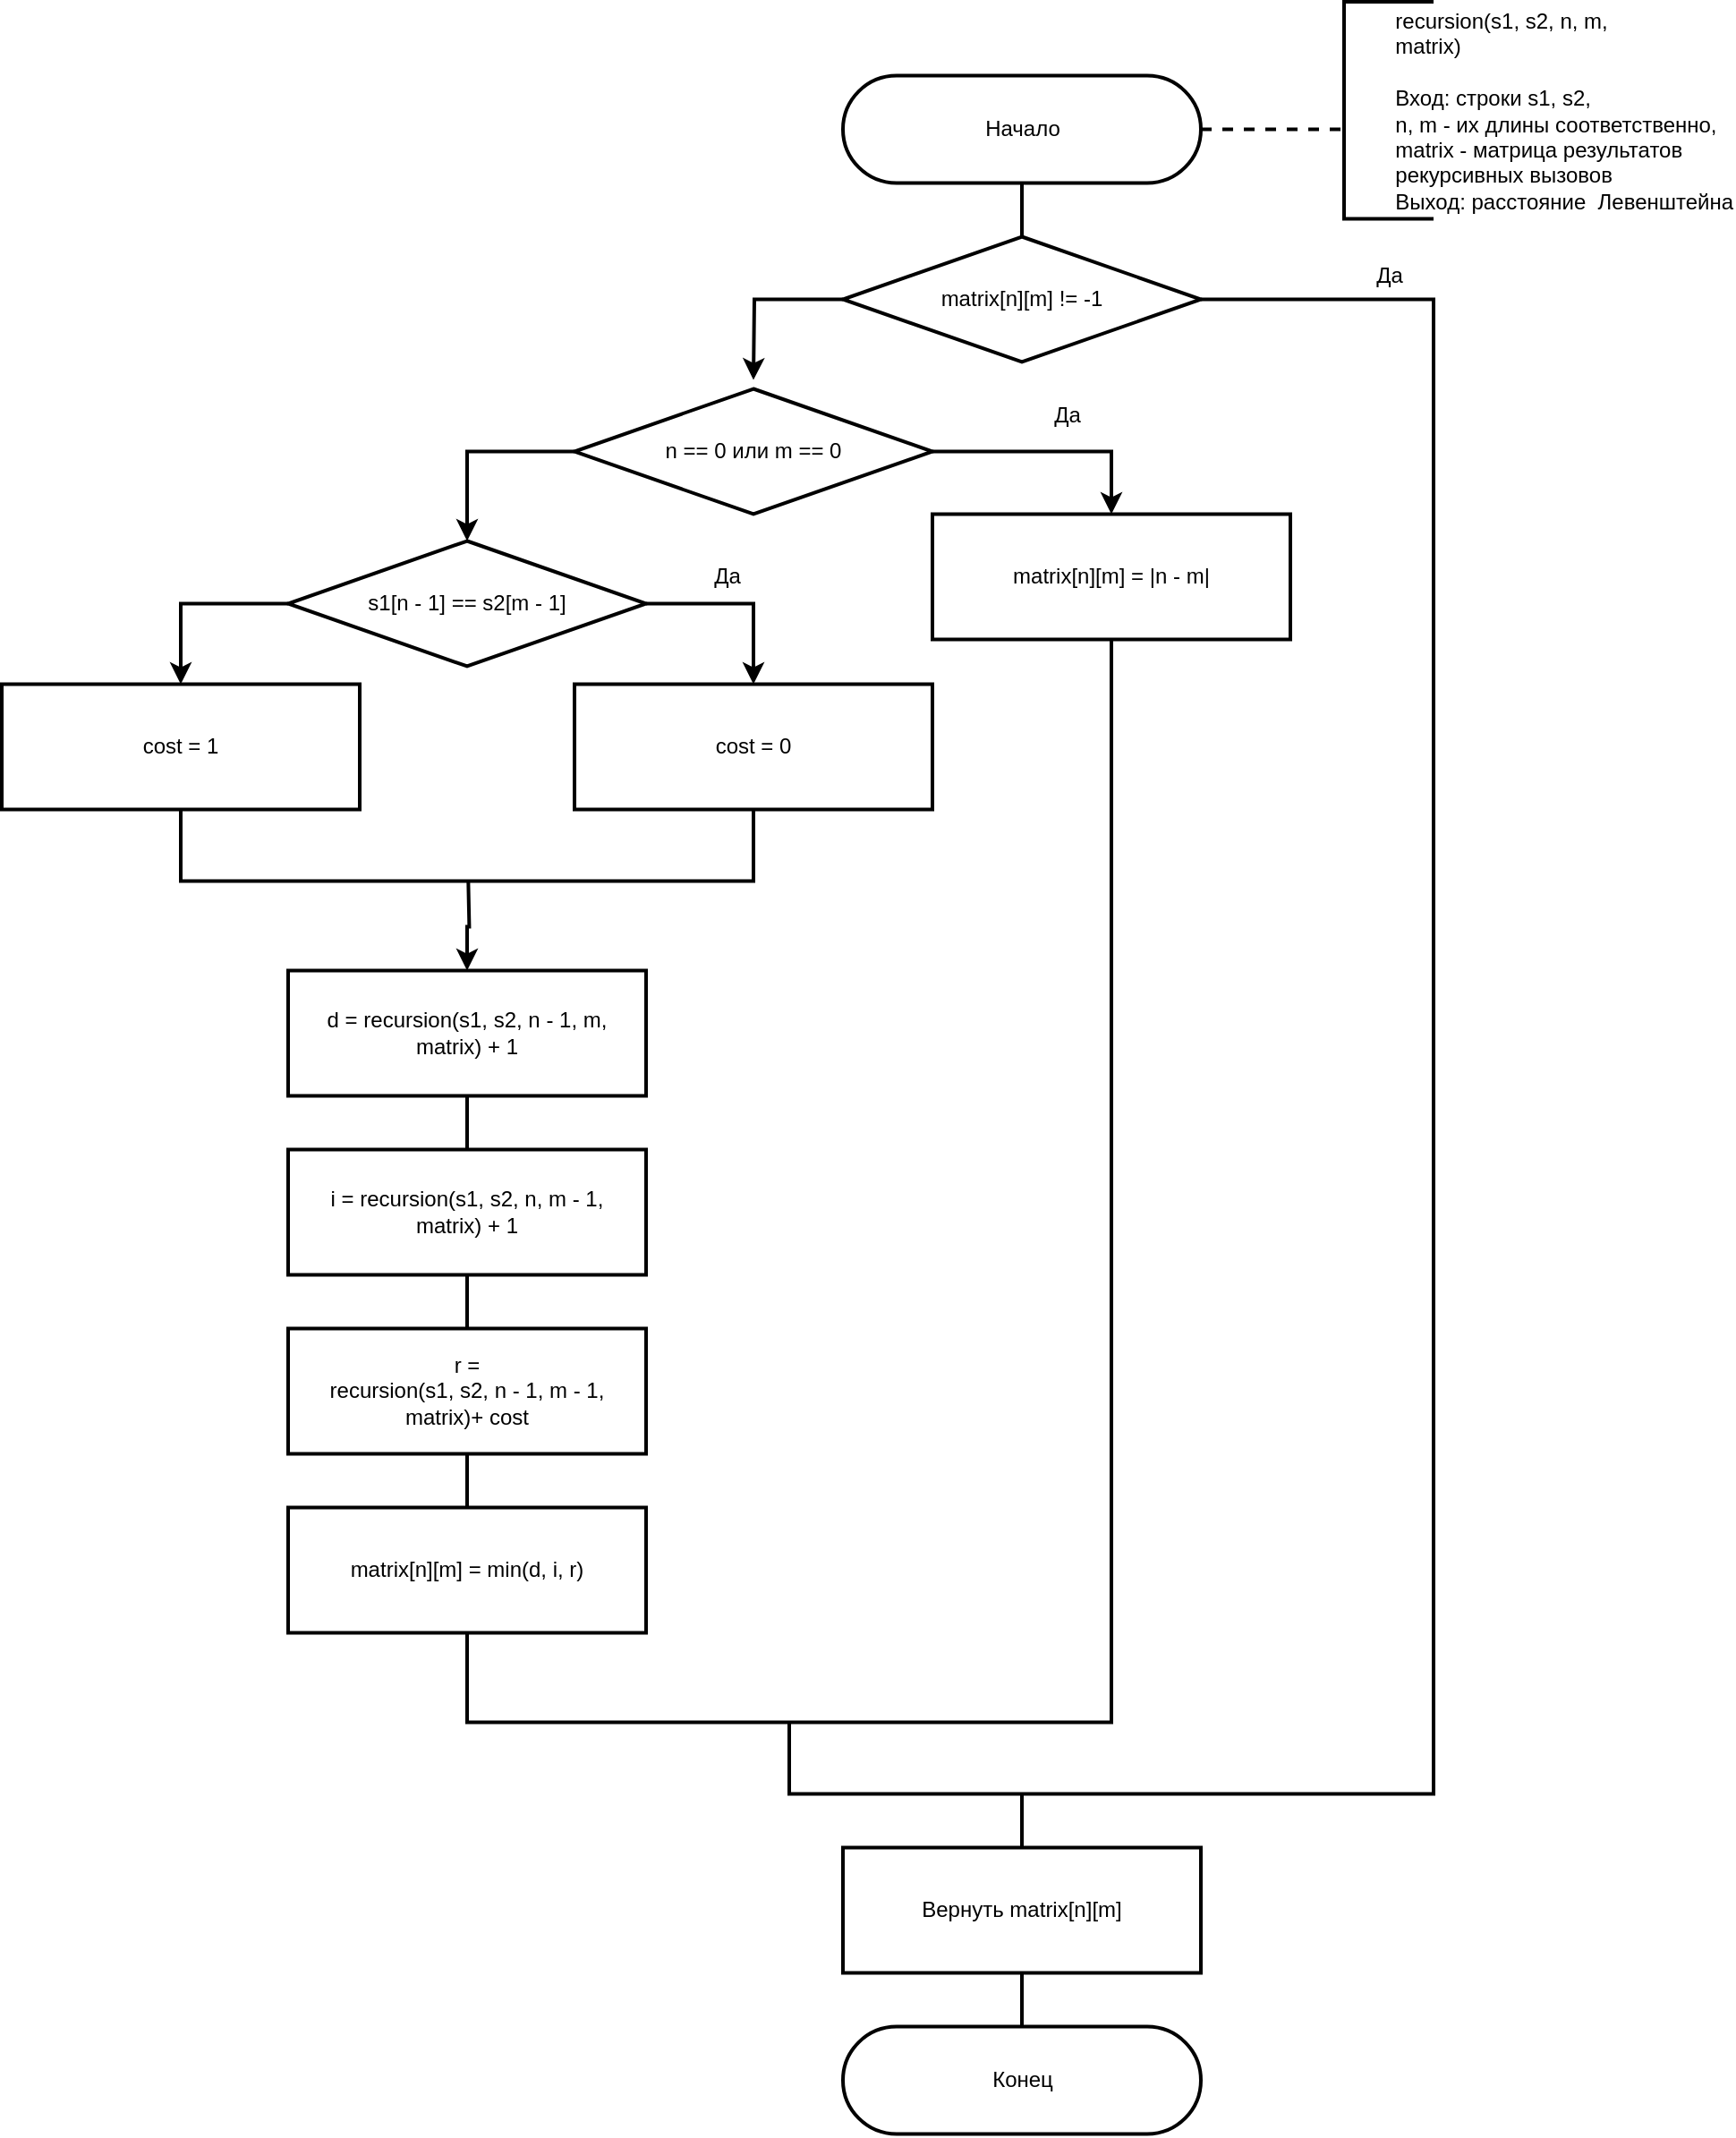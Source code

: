 <mxfile>
    <diagram id="BjZ8p7UREoiZm9G82EaS" name="Page-1">
        <mxGraphModel dx="1130" dy="555" grid="1" gridSize="10" guides="1" tooltips="1" connect="1" arrows="1" fold="1" page="1" pageScale="1" pageWidth="1169" pageHeight="1654" math="0" shadow="0">
            <root>
                <mxCell id="0"/>
                <mxCell id="1" parent="0"/>
                <mxCell id="3" style="edgeStyle=orthogonalEdgeStyle;rounded=0;orthogonalLoop=1;jettySize=auto;html=1;exitX=1;exitY=0.5;exitDx=0;exitDy=0;entryX=0.5;entryY=0;entryDx=0;entryDy=0;endArrow=classic;endFill=1;strokeWidth=2;" parent="1" source="4" target="6" edge="1">
                    <mxGeometry relative="1" as="geometry"/>
                </mxCell>
                <mxCell id="58" style="edgeStyle=orthogonalEdgeStyle;rounded=0;orthogonalLoop=1;jettySize=auto;html=1;exitX=0;exitY=0.5;exitDx=0;exitDy=0;entryX=0.5;entryY=0;entryDx=0;entryDy=0;strokeWidth=2;" edge="1" parent="1" source="4" target="42">
                    <mxGeometry relative="1" as="geometry"/>
                </mxCell>
                <mxCell id="4" value="&lt;font style=&quot;font-size: 12px&quot;&gt;n == 0 или m == 0&lt;/font&gt;" style="rhombus;whiteSpace=wrap;html=1;strokeWidth=2;" parent="1" vertex="1">
                    <mxGeometry x="505" y="306.25" width="200" height="70" as="geometry"/>
                </mxCell>
                <mxCell id="63" style="edgeStyle=orthogonalEdgeStyle;rounded=0;orthogonalLoop=1;jettySize=auto;html=1;exitX=0.5;exitY=1;exitDx=0;exitDy=0;entryX=0.5;entryY=1;entryDx=0;entryDy=0;endArrow=none;endFill=0;strokeWidth=2;" edge="1" parent="1" source="6" target="56">
                    <mxGeometry relative="1" as="geometry">
                        <Array as="points">
                            <mxPoint x="805" y="1051.25"/>
                            <mxPoint x="445" y="1051.25"/>
                        </Array>
                    </mxGeometry>
                </mxCell>
                <mxCell id="6" value="&lt;font&gt;matrix[n][m] = |n - m|&lt;br&gt;&lt;/font&gt;" style="rounded=0;whiteSpace=wrap;html=1;strokeWidth=2;" parent="1" vertex="1">
                    <mxGeometry x="705" y="376.25" width="200" height="70" as="geometry"/>
                </mxCell>
                <mxCell id="60" style="edgeStyle=orthogonalEdgeStyle;rounded=0;orthogonalLoop=1;jettySize=auto;html=1;exitX=0.5;exitY=1;exitDx=0;exitDy=0;entryX=0.5;entryY=0;entryDx=0;entryDy=0;strokeWidth=2;endArrow=none;endFill=0;" edge="1" parent="1" source="11" target="56">
                    <mxGeometry relative="1" as="geometry"/>
                </mxCell>
                <mxCell id="11" value="&lt;font style=&quot;font-size: 12px&quot;&gt;r = &lt;br&gt;recursion(s1, s2, n - 1, m - 1, matrix)+ cost&lt;br&gt;&lt;/font&gt;" style="rounded=0;whiteSpace=wrap;html=1;strokeWidth=2;" parent="1" vertex="1">
                    <mxGeometry x="345" y="831.25" width="200" height="70" as="geometry"/>
                </mxCell>
                <mxCell id="12" style="edgeStyle=orthogonalEdgeStyle;rounded=0;orthogonalLoop=1;jettySize=auto;html=1;exitX=0.5;exitY=1;exitDx=0;exitDy=0;entryX=0.5;entryY=0;entryDx=0;entryDy=0;endArrow=none;endFill=0;strokeWidth=2;" parent="1" source="13" target="11" edge="1">
                    <mxGeometry relative="1" as="geometry"/>
                </mxCell>
                <mxCell id="13" value="&lt;font style=&quot;font-size: 12px&quot;&gt;&lt;br&gt;i = recursion(s1, s2, n, m - 1, matrix)&amp;nbsp;+ 1&lt;br&gt;&lt;br&gt;&lt;/font&gt;" style="rounded=0;whiteSpace=wrap;html=1;strokeWidth=2;" parent="1" vertex="1">
                    <mxGeometry x="345" y="731.25" width="200" height="70" as="geometry"/>
                </mxCell>
                <mxCell id="14" style="edgeStyle=orthogonalEdgeStyle;rounded=0;orthogonalLoop=1;jettySize=auto;html=1;exitX=0.5;exitY=1;exitDx=0;exitDy=0;entryX=0.5;entryY=0;entryDx=0;entryDy=0;strokeWidth=2;endArrow=none;endFill=0;" parent="1" source="15" target="13" edge="1">
                    <mxGeometry relative="1" as="geometry"/>
                </mxCell>
                <mxCell id="59" style="edgeStyle=orthogonalEdgeStyle;rounded=0;orthogonalLoop=1;jettySize=auto;html=1;exitX=0.5;exitY=0;exitDx=0;exitDy=0;strokeWidth=2;entryX=0.5;entryY=0;entryDx=0;entryDy=0;" edge="1" parent="1" target="15">
                    <mxGeometry relative="1" as="geometry">
                        <mxPoint x="445.667" y="581.25" as="sourcePoint"/>
                    </mxGeometry>
                </mxCell>
                <mxCell id="15" value="&lt;font style=&quot;font-size: 12px&quot;&gt;&lt;br&gt;d = recursion(s1, s2, n - 1, m, matrix)&amp;nbsp;+ 1&lt;br&gt;&lt;br&gt;&lt;/font&gt;" style="rounded=0;whiteSpace=wrap;html=1;strokeWidth=2;" parent="1" vertex="1">
                    <mxGeometry x="345" y="631.25" width="200" height="70" as="geometry"/>
                </mxCell>
                <mxCell id="16" value="&lt;font style=&quot;font-size: 12px&quot;&gt;Конец&lt;/font&gt;" style="html=1;dashed=0;whitespace=wrap;shape=mxgraph.dfd.start;strokeWidth=2;" parent="1" vertex="1">
                    <mxGeometry x="655" y="1221.25" width="200" height="60" as="geometry"/>
                </mxCell>
                <mxCell id="17" style="edgeStyle=orthogonalEdgeStyle;rounded=0;orthogonalLoop=1;jettySize=auto;html=1;exitX=0.5;exitY=0;exitDx=0;exitDy=0;entryX=0.5;entryY=0;entryDx=0;entryDy=0;endArrow=none;endFill=0;strokeWidth=2;" parent="1" target="19" edge="1">
                    <mxGeometry relative="1" as="geometry">
                        <mxPoint x="755" y="1091.25" as="sourcePoint"/>
                    </mxGeometry>
                </mxCell>
                <mxCell id="18" style="edgeStyle=orthogonalEdgeStyle;rounded=0;orthogonalLoop=1;jettySize=auto;html=1;exitX=0.5;exitY=1;exitDx=0;exitDy=0;entryX=0.5;entryY=0.5;entryDx=0;entryDy=-30;entryPerimeter=0;endArrow=none;endFill=0;strokeWidth=2;" parent="1" source="19" target="16" edge="1">
                    <mxGeometry relative="1" as="geometry"/>
                </mxCell>
                <mxCell id="19" value="&lt;font style=&quot;font-size: 12px&quot;&gt;Вернуть matrix[n][m]&lt;br&gt;&lt;/font&gt;" style="rounded=0;whiteSpace=wrap;html=1;strokeWidth=2;" parent="1" vertex="1">
                    <mxGeometry x="655" y="1121.25" width="200" height="70" as="geometry"/>
                </mxCell>
                <mxCell id="20" style="edgeStyle=orthogonalEdgeStyle;rounded=0;orthogonalLoop=1;jettySize=auto;html=1;entryX=0;entryY=0.5;entryDx=0;entryDy=0;entryPerimeter=0;endArrow=none;endFill=0;strokeWidth=2;dashed=1;exitX=1;exitY=0.5;exitDx=0;exitDy=0;exitPerimeter=0;" parent="1" source="22" target="23" edge="1">
                    <mxGeometry relative="1" as="geometry">
                        <mxPoint x="905" y="231.25" as="sourcePoint"/>
                        <Array as="points">
                            <mxPoint x="875" y="161.25"/>
                            <mxPoint x="875" y="161.25"/>
                        </Array>
                    </mxGeometry>
                </mxCell>
                <mxCell id="22" value="&lt;font style=&quot;font-size: 12px&quot;&gt;Начало&lt;/font&gt;" style="html=1;dashed=0;whitespace=wrap;shape=mxgraph.dfd.start;strokeWidth=2;" parent="1" vertex="1">
                    <mxGeometry x="655" y="131.25" width="200" height="60" as="geometry"/>
                </mxCell>
                <mxCell id="23" value="&lt;div&gt;&lt;span style=&quot;white-space: pre&quot;&gt;&#9;&lt;/span&gt;recursion(s1, s2, n, m,&amp;nbsp;&lt;/div&gt;&lt;div&gt;&lt;span style=&quot;white-space: pre&quot;&gt;&#9;&lt;/span&gt;matrix)&lt;/div&gt;&lt;div&gt;&lt;span&gt;&lt;br&gt;&lt;/span&gt;&lt;/div&gt;&lt;span style=&quot;white-space: pre&quot;&gt;&#9;&lt;/span&gt;Вход: строки s1, s2,&amp;nbsp;&lt;br&gt;&lt;span style=&quot;white-space: pre&quot;&gt;&#9;&lt;/span&gt;n, m - их длины соответственно,&lt;br&gt;&lt;span style=&quot;white-space: pre&quot;&gt;&#9;&lt;/span&gt;matrix - матрица результатов&lt;br&gt;&lt;span style=&quot;white-space: pre&quot;&gt;&#9;&lt;/span&gt;рекурсивных вызовов&lt;br&gt;&lt;span style=&quot;white-space: pre&quot;&gt;&#9;&lt;/span&gt;Выход: расстояние&amp;nbsp; Левенштейна" style="strokeWidth=2;html=1;shape=mxgraph.flowchart.annotation_1;align=left;pointerEvents=1;" parent="1" vertex="1">
                    <mxGeometry x="935" y="90" width="50" height="121.25" as="geometry"/>
                </mxCell>
                <mxCell id="31" value="Да" style="text;html=1;align=center;verticalAlign=middle;resizable=0;points=[];autosize=1;strokeColor=none;" vertex="1" parent="1">
                    <mxGeometry x="765" y="311.25" width="30" height="20" as="geometry"/>
                </mxCell>
                <mxCell id="32" style="edgeStyle=orthogonalEdgeStyle;rounded=0;orthogonalLoop=1;jettySize=auto;html=1;exitX=0;exitY=0.5;exitDx=0;exitDy=0;endArrow=classic;endFill=1;strokeWidth=2;" edge="1" parent="1" source="34">
                    <mxGeometry relative="1" as="geometry">
                        <mxPoint x="605" y="301.25" as="targetPoint"/>
                    </mxGeometry>
                </mxCell>
                <mxCell id="65" style="edgeStyle=orthogonalEdgeStyle;rounded=0;orthogonalLoop=1;jettySize=auto;html=1;exitX=1;exitY=0.5;exitDx=0;exitDy=0;endArrow=none;endFill=0;strokeWidth=2;" edge="1" parent="1" source="34">
                    <mxGeometry relative="1" as="geometry">
                        <mxPoint x="625" y="1051.25" as="targetPoint"/>
                        <Array as="points">
                            <mxPoint x="985" y="256.25"/>
                            <mxPoint x="985" y="1091.25"/>
                            <mxPoint x="625" y="1091.25"/>
                        </Array>
                    </mxGeometry>
                </mxCell>
                <mxCell id="34" value="matrix[n][m] != -1" style="rhombus;whiteSpace=wrap;html=1;strokeWidth=2;" vertex="1" parent="1">
                    <mxGeometry x="655" y="221.25" width="200" height="70" as="geometry"/>
                </mxCell>
                <mxCell id="38" style="edgeStyle=orthogonalEdgeStyle;rounded=0;orthogonalLoop=1;jettySize=auto;html=1;exitX=0.5;exitY=1;exitDx=0;exitDy=0;entryX=0.5;entryY=0;entryDx=0;entryDy=0;endArrow=none;endFill=0;strokeWidth=2;" edge="1" parent="1" target="34">
                    <mxGeometry relative="1" as="geometry">
                        <mxPoint x="755" y="191.25" as="sourcePoint"/>
                    </mxGeometry>
                </mxCell>
                <mxCell id="39" value="Да" style="text;html=1;align=center;verticalAlign=middle;resizable=0;points=[];autosize=1;strokeColor=none;" vertex="1" parent="1">
                    <mxGeometry x="945" y="232.5" width="30" height="20" as="geometry"/>
                </mxCell>
                <mxCell id="40" style="edgeStyle=orthogonalEdgeStyle;rounded=0;orthogonalLoop=1;jettySize=auto;html=1;exitX=0;exitY=0.5;exitDx=0;exitDy=0;entryX=0.5;entryY=0;entryDx=0;entryDy=0;endArrow=classic;endFill=1;strokeWidth=2;" edge="1" parent="1" source="42" target="45">
                    <mxGeometry relative="1" as="geometry"/>
                </mxCell>
                <mxCell id="41" style="edgeStyle=orthogonalEdgeStyle;rounded=0;orthogonalLoop=1;jettySize=auto;html=1;exitX=1;exitY=0.5;exitDx=0;exitDy=0;entryX=0.5;entryY=0;entryDx=0;entryDy=0;endArrow=classic;endFill=1;strokeWidth=2;" edge="1" parent="1" source="42" target="43">
                    <mxGeometry relative="1" as="geometry"/>
                </mxCell>
                <mxCell id="42" value="&lt;font style=&quot;font-size: 12px&quot;&gt;s1[n - 1] == s2[m - 1]&lt;/font&gt;" style="rhombus;whiteSpace=wrap;html=1;strokeWidth=2;" vertex="1" parent="1">
                    <mxGeometry x="345" y="391.25" width="200" height="70" as="geometry"/>
                </mxCell>
                <mxCell id="43" value="&lt;font&gt;&lt;font style=&quot;font-size: 12px&quot;&gt;cost = 0&lt;/font&gt;&lt;br&gt;&lt;/font&gt;" style="rounded=0;whiteSpace=wrap;html=1;strokeWidth=2;" vertex="1" parent="1">
                    <mxGeometry x="505" y="471.25" width="200" height="70" as="geometry"/>
                </mxCell>
                <mxCell id="44" style="edgeStyle=orthogonalEdgeStyle;rounded=0;orthogonalLoop=1;jettySize=auto;html=1;exitX=0.5;exitY=1;exitDx=0;exitDy=0;entryX=0.5;entryY=1;entryDx=0;entryDy=0;endArrow=none;endFill=0;strokeWidth=2;" edge="1" parent="1" source="45" target="43">
                    <mxGeometry relative="1" as="geometry">
                        <Array as="points">
                            <mxPoint x="285" y="581.25"/>
                            <mxPoint x="605" y="581.25"/>
                        </Array>
                    </mxGeometry>
                </mxCell>
                <mxCell id="45" value="&lt;font&gt;&lt;font style=&quot;font-size: 12px&quot;&gt;cost = 1&lt;/font&gt;&lt;br&gt;&lt;/font&gt;" style="rounded=0;whiteSpace=wrap;html=1;strokeWidth=2;" vertex="1" parent="1">
                    <mxGeometry x="185" y="471.25" width="200" height="70" as="geometry"/>
                </mxCell>
                <mxCell id="46" value="Да" style="text;html=1;align=center;verticalAlign=middle;resizable=0;points=[];autosize=1;strokeColor=none;" vertex="1" parent="1">
                    <mxGeometry x="575" y="401.25" width="30" height="20" as="geometry"/>
                </mxCell>
                <mxCell id="56" value="&lt;font style=&quot;font-size: 12px&quot;&gt;matrix[n][m] = min(d, i, r)&lt;br&gt;&lt;/font&gt;" style="rounded=0;whiteSpace=wrap;html=1;strokeWidth=2;" vertex="1" parent="1">
                    <mxGeometry x="345" y="931.25" width="200" height="70" as="geometry"/>
                </mxCell>
            </root>
        </mxGraphModel>
    </diagram>
</mxfile>